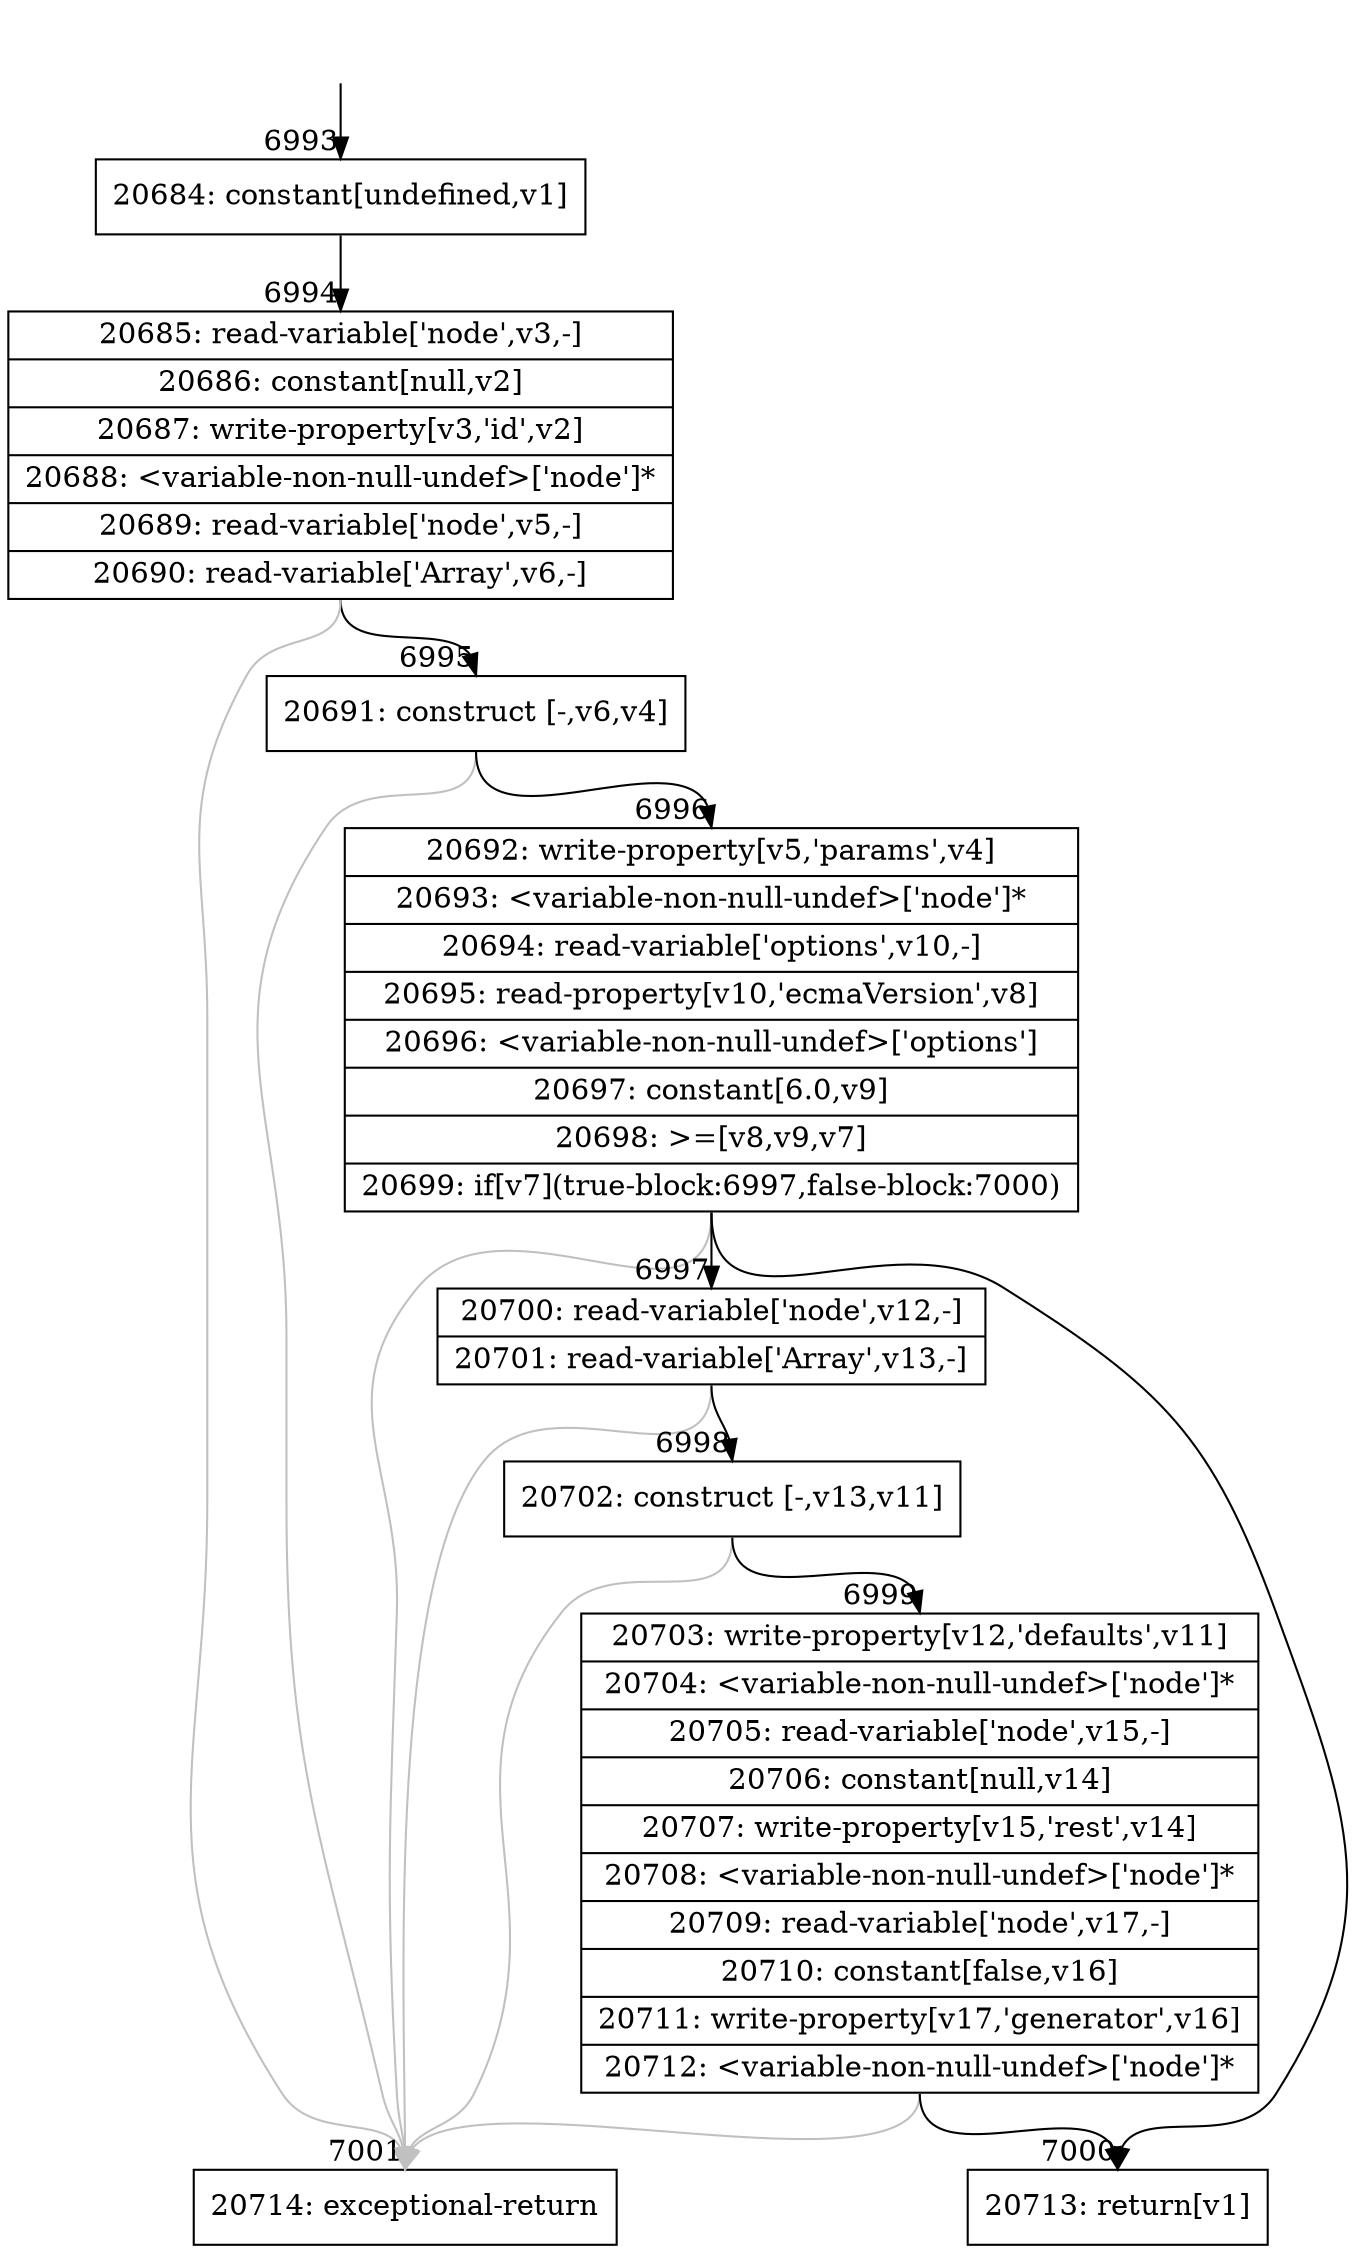digraph {
rankdir="TD"
BB_entry384[shape=none,label=""];
BB_entry384 -> BB6993 [tailport=s, headport=n, headlabel="    6993"]
BB6993 [shape=record label="{20684: constant[undefined,v1]}" ] 
BB6993 -> BB6994 [tailport=s, headport=n, headlabel="      6994"]
BB6994 [shape=record label="{20685: read-variable['node',v3,-]|20686: constant[null,v2]|20687: write-property[v3,'id',v2]|20688: \<variable-non-null-undef\>['node']*|20689: read-variable['node',v5,-]|20690: read-variable['Array',v6,-]}" ] 
BB6994 -> BB6995 [tailport=s, headport=n, headlabel="      6995"]
BB6994 -> BB7001 [tailport=s, headport=n, color=gray, headlabel="      7001"]
BB6995 [shape=record label="{20691: construct [-,v6,v4]}" ] 
BB6995 -> BB6996 [tailport=s, headport=n, headlabel="      6996"]
BB6995 -> BB7001 [tailport=s, headport=n, color=gray]
BB6996 [shape=record label="{20692: write-property[v5,'params',v4]|20693: \<variable-non-null-undef\>['node']*|20694: read-variable['options',v10,-]|20695: read-property[v10,'ecmaVersion',v8]|20696: \<variable-non-null-undef\>['options']|20697: constant[6.0,v9]|20698: \>=[v8,v9,v7]|20699: if[v7](true-block:6997,false-block:7000)}" ] 
BB6996 -> BB6997 [tailport=s, headport=n, headlabel="      6997"]
BB6996 -> BB7000 [tailport=s, headport=n, headlabel="      7000"]
BB6996 -> BB7001 [tailport=s, headport=n, color=gray]
BB6997 [shape=record label="{20700: read-variable['node',v12,-]|20701: read-variable['Array',v13,-]}" ] 
BB6997 -> BB6998 [tailport=s, headport=n, headlabel="      6998"]
BB6997 -> BB7001 [tailport=s, headport=n, color=gray]
BB6998 [shape=record label="{20702: construct [-,v13,v11]}" ] 
BB6998 -> BB6999 [tailport=s, headport=n, headlabel="      6999"]
BB6998 -> BB7001 [tailport=s, headport=n, color=gray]
BB6999 [shape=record label="{20703: write-property[v12,'defaults',v11]|20704: \<variable-non-null-undef\>['node']*|20705: read-variable['node',v15,-]|20706: constant[null,v14]|20707: write-property[v15,'rest',v14]|20708: \<variable-non-null-undef\>['node']*|20709: read-variable['node',v17,-]|20710: constant[false,v16]|20711: write-property[v17,'generator',v16]|20712: \<variable-non-null-undef\>['node']*}" ] 
BB6999 -> BB7000 [tailport=s, headport=n]
BB6999 -> BB7001 [tailport=s, headport=n, color=gray]
BB7000 [shape=record label="{20713: return[v1]}" ] 
BB7001 [shape=record label="{20714: exceptional-return}" ] 
//#$~ 6724
}
